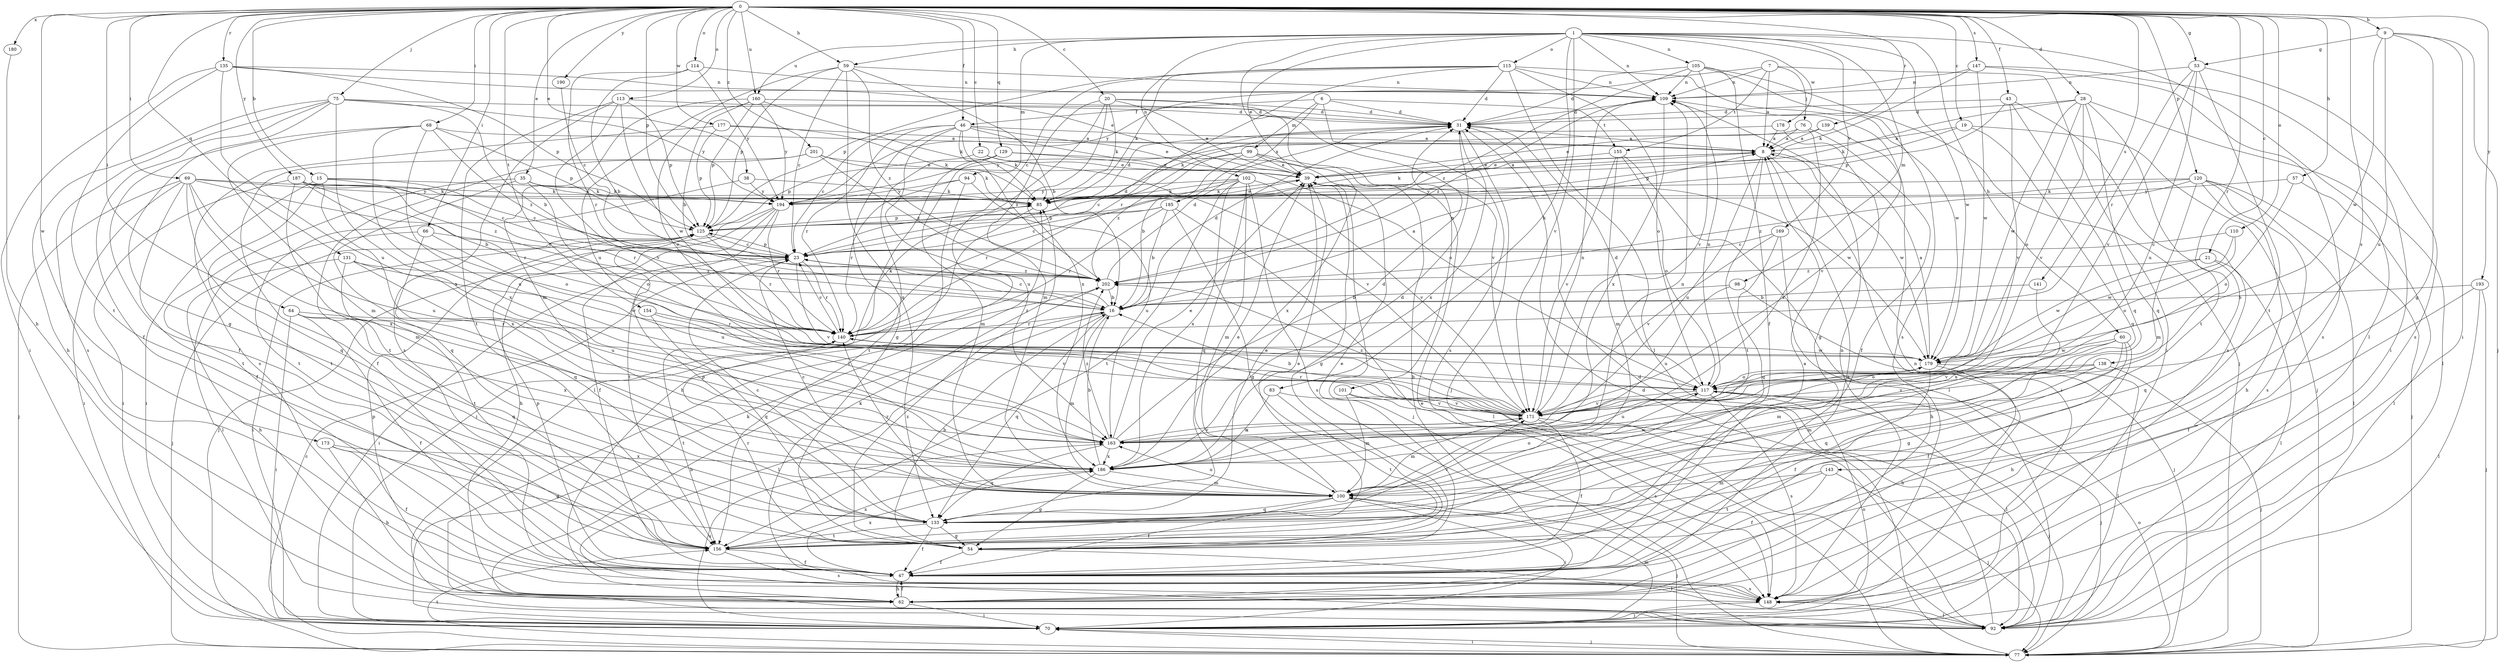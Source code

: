 strict digraph  {
0;
1;
6;
7;
8;
9;
15;
16;
19;
20;
21;
22;
23;
28;
31;
35;
38;
39;
43;
46;
47;
53;
54;
57;
59;
60;
62;
64;
66;
68;
69;
70;
75;
76;
77;
83;
85;
92;
94;
98;
99;
100;
101;
102;
105;
109;
110;
113;
114;
115;
117;
120;
125;
129;
131;
133;
135;
138;
139;
140;
141;
143;
147;
148;
154;
155;
156;
160;
163;
169;
171;
173;
177;
178;
179;
180;
185;
186;
187;
190;
193;
194;
201;
202;
0 -> 9  [label=b];
0 -> 15  [label=b];
0 -> 19  [label=c];
0 -> 20  [label=c];
0 -> 21  [label=c];
0 -> 22  [label=c];
0 -> 28  [label=d];
0 -> 35  [label=e];
0 -> 38  [label=e];
0 -> 43  [label=f];
0 -> 46  [label=f];
0 -> 53  [label=g];
0 -> 57  [label=h];
0 -> 59  [label=h];
0 -> 64  [label=i];
0 -> 66  [label=i];
0 -> 68  [label=i];
0 -> 69  [label=i];
0 -> 75  [label=j];
0 -> 110  [label=o];
0 -> 113  [label=o];
0 -> 114  [label=o];
0 -> 120  [label=p];
0 -> 125  [label=p];
0 -> 129  [label=q];
0 -> 131  [label=q];
0 -> 135  [label=r];
0 -> 138  [label=r];
0 -> 139  [label=r];
0 -> 141  [label=s];
0 -> 143  [label=s];
0 -> 147  [label=s];
0 -> 154  [label=t];
0 -> 160  [label=u];
0 -> 173  [label=w];
0 -> 177  [label=w];
0 -> 180  [label=x];
0 -> 187  [label=y];
0 -> 190  [label=y];
0 -> 193  [label=y];
0 -> 201  [label=z];
1 -> 39  [label=e];
1 -> 59  [label=h];
1 -> 60  [label=h];
1 -> 83  [label=k];
1 -> 92  [label=l];
1 -> 94  [label=m];
1 -> 98  [label=m];
1 -> 101  [label=n];
1 -> 102  [label=n];
1 -> 105  [label=n];
1 -> 109  [label=n];
1 -> 115  [label=o];
1 -> 160  [label=u];
1 -> 169  [label=v];
1 -> 171  [label=v];
1 -> 178  [label=w];
1 -> 179  [label=w];
6 -> 31  [label=d];
6 -> 46  [label=f];
6 -> 99  [label=m];
6 -> 148  [label=s];
6 -> 155  [label=t];
6 -> 185  [label=x];
7 -> 8  [label=a];
7 -> 70  [label=i];
7 -> 76  [label=j];
7 -> 109  [label=n];
7 -> 155  [label=t];
7 -> 194  [label=y];
8 -> 39  [label=e];
8 -> 70  [label=i];
8 -> 85  [label=k];
8 -> 156  [label=t];
8 -> 163  [label=u];
8 -> 179  [label=w];
9 -> 53  [label=g];
9 -> 54  [label=g];
9 -> 70  [label=i];
9 -> 77  [label=j];
9 -> 163  [label=u];
9 -> 179  [label=w];
15 -> 23  [label=c];
15 -> 70  [label=i];
15 -> 85  [label=k];
15 -> 140  [label=r];
15 -> 156  [label=t];
15 -> 186  [label=x];
16 -> 8  [label=a];
16 -> 23  [label=c];
16 -> 31  [label=d];
16 -> 92  [label=l];
16 -> 100  [label=m];
16 -> 133  [label=q];
16 -> 140  [label=r];
19 -> 8  [label=a];
19 -> 77  [label=j];
19 -> 125  [label=p];
19 -> 133  [label=q];
20 -> 31  [label=d];
20 -> 39  [label=e];
20 -> 85  [label=k];
20 -> 92  [label=l];
20 -> 100  [label=m];
20 -> 171  [label=v];
20 -> 186  [label=x];
21 -> 92  [label=l];
21 -> 133  [label=q];
21 -> 179  [label=w];
21 -> 202  [label=z];
22 -> 39  [label=e];
22 -> 156  [label=t];
22 -> 171  [label=v];
23 -> 31  [label=d];
23 -> 70  [label=i];
23 -> 125  [label=p];
23 -> 140  [label=r];
23 -> 171  [label=v];
23 -> 202  [label=z];
28 -> 31  [label=d];
28 -> 85  [label=k];
28 -> 92  [label=l];
28 -> 117  [label=o];
28 -> 133  [label=q];
28 -> 156  [label=t];
28 -> 171  [label=v];
28 -> 179  [label=w];
31 -> 8  [label=a];
31 -> 77  [label=j];
31 -> 186  [label=x];
35 -> 47  [label=f];
35 -> 85  [label=k];
35 -> 117  [label=o];
35 -> 133  [label=q];
35 -> 194  [label=y];
38 -> 85  [label=k];
38 -> 156  [label=t];
38 -> 194  [label=y];
39 -> 8  [label=a];
39 -> 54  [label=g];
39 -> 77  [label=j];
39 -> 85  [label=k];
43 -> 31  [label=d];
43 -> 125  [label=p];
43 -> 133  [label=q];
43 -> 148  [label=s];
43 -> 171  [label=v];
46 -> 8  [label=a];
46 -> 23  [label=c];
46 -> 39  [label=e];
46 -> 54  [label=g];
46 -> 85  [label=k];
46 -> 117  [label=o];
46 -> 140  [label=r];
46 -> 163  [label=u];
46 -> 202  [label=z];
47 -> 8  [label=a];
47 -> 62  [label=h];
47 -> 125  [label=p];
47 -> 148  [label=s];
47 -> 186  [label=x];
53 -> 109  [label=n];
53 -> 140  [label=r];
53 -> 148  [label=s];
53 -> 156  [label=t];
53 -> 163  [label=u];
53 -> 171  [label=v];
54 -> 16  [label=b];
54 -> 39  [label=e];
54 -> 47  [label=f];
54 -> 92  [label=l];
54 -> 140  [label=r];
54 -> 202  [label=z];
57 -> 92  [label=l];
57 -> 117  [label=o];
57 -> 194  [label=y];
59 -> 16  [label=b];
59 -> 23  [label=c];
59 -> 109  [label=n];
59 -> 125  [label=p];
59 -> 133  [label=q];
59 -> 163  [label=u];
59 -> 202  [label=z];
60 -> 47  [label=f];
60 -> 54  [label=g];
60 -> 62  [label=h];
60 -> 100  [label=m];
60 -> 171  [label=v];
60 -> 179  [label=w];
62 -> 8  [label=a];
62 -> 47  [label=f];
62 -> 70  [label=i];
62 -> 125  [label=p];
64 -> 47  [label=f];
64 -> 70  [label=i];
64 -> 133  [label=q];
64 -> 140  [label=r];
64 -> 186  [label=x];
66 -> 23  [label=c];
66 -> 92  [label=l];
66 -> 133  [label=q];
66 -> 163  [label=u];
68 -> 8  [label=a];
68 -> 47  [label=f];
68 -> 100  [label=m];
68 -> 125  [label=p];
68 -> 163  [label=u];
68 -> 186  [label=x];
68 -> 202  [label=z];
69 -> 16  [label=b];
69 -> 70  [label=i];
69 -> 77  [label=j];
69 -> 85  [label=k];
69 -> 133  [label=q];
69 -> 156  [label=t];
69 -> 163  [label=u];
69 -> 186  [label=x];
69 -> 194  [label=y];
70 -> 77  [label=j];
70 -> 85  [label=k];
70 -> 100  [label=m];
70 -> 109  [label=n];
70 -> 117  [label=o];
70 -> 163  [label=u];
75 -> 16  [label=b];
75 -> 31  [label=d];
75 -> 47  [label=f];
75 -> 54  [label=g];
75 -> 62  [label=h];
75 -> 148  [label=s];
75 -> 186  [label=x];
75 -> 194  [label=y];
76 -> 8  [label=a];
76 -> 39  [label=e];
76 -> 47  [label=f];
76 -> 186  [label=x];
77 -> 23  [label=c];
77 -> 31  [label=d];
77 -> 70  [label=i];
77 -> 117  [label=o];
77 -> 156  [label=t];
83 -> 156  [label=t];
83 -> 171  [label=v];
83 -> 186  [label=x];
85 -> 31  [label=d];
85 -> 39  [label=e];
85 -> 70  [label=i];
85 -> 125  [label=p];
92 -> 16  [label=b];
92 -> 31  [label=d];
92 -> 39  [label=e];
94 -> 62  [label=h];
94 -> 140  [label=r];
94 -> 163  [label=u];
94 -> 194  [label=y];
98 -> 16  [label=b];
98 -> 77  [label=j];
98 -> 163  [label=u];
99 -> 16  [label=b];
99 -> 23  [label=c];
99 -> 39  [label=e];
99 -> 62  [label=h];
99 -> 186  [label=x];
99 -> 202  [label=z];
100 -> 23  [label=c];
100 -> 39  [label=e];
100 -> 47  [label=f];
100 -> 70  [label=i];
100 -> 77  [label=j];
100 -> 117  [label=o];
100 -> 133  [label=q];
100 -> 140  [label=r];
100 -> 163  [label=u];
100 -> 179  [label=w];
101 -> 100  [label=m];
101 -> 148  [label=s];
101 -> 171  [label=v];
102 -> 85  [label=k];
102 -> 100  [label=m];
102 -> 133  [label=q];
102 -> 140  [label=r];
102 -> 148  [label=s];
102 -> 156  [label=t];
102 -> 171  [label=v];
102 -> 186  [label=x];
102 -> 194  [label=y];
105 -> 31  [label=d];
105 -> 47  [label=f];
105 -> 77  [label=j];
105 -> 109  [label=n];
105 -> 148  [label=s];
105 -> 171  [label=v];
105 -> 202  [label=z];
109 -> 31  [label=d];
109 -> 186  [label=x];
109 -> 202  [label=z];
110 -> 23  [label=c];
110 -> 117  [label=o];
110 -> 179  [label=w];
113 -> 31  [label=d];
113 -> 125  [label=p];
113 -> 148  [label=s];
113 -> 156  [label=t];
113 -> 171  [label=v];
113 -> 179  [label=w];
114 -> 16  [label=b];
114 -> 109  [label=n];
114 -> 140  [label=r];
114 -> 194  [label=y];
115 -> 23  [label=c];
115 -> 31  [label=d];
115 -> 85  [label=k];
115 -> 92  [label=l];
115 -> 109  [label=n];
115 -> 117  [label=o];
115 -> 125  [label=p];
115 -> 140  [label=r];
115 -> 179  [label=w];
117 -> 31  [label=d];
117 -> 77  [label=j];
117 -> 92  [label=l];
117 -> 109  [label=n];
117 -> 148  [label=s];
117 -> 163  [label=u];
117 -> 171  [label=v];
120 -> 62  [label=h];
120 -> 77  [label=j];
120 -> 85  [label=k];
120 -> 92  [label=l];
120 -> 100  [label=m];
120 -> 148  [label=s];
120 -> 194  [label=y];
120 -> 202  [label=z];
125 -> 23  [label=c];
125 -> 70  [label=i];
125 -> 77  [label=j];
125 -> 140  [label=r];
129 -> 39  [label=e];
129 -> 92  [label=l];
129 -> 100  [label=m];
129 -> 125  [label=p];
129 -> 179  [label=w];
131 -> 62  [label=h];
131 -> 156  [label=t];
131 -> 163  [label=u];
131 -> 179  [label=w];
131 -> 202  [label=z];
133 -> 23  [label=c];
133 -> 39  [label=e];
133 -> 47  [label=f];
133 -> 54  [label=g];
133 -> 125  [label=p];
133 -> 156  [label=t];
133 -> 171  [label=v];
135 -> 39  [label=e];
135 -> 70  [label=i];
135 -> 109  [label=n];
135 -> 125  [label=p];
135 -> 156  [label=t];
135 -> 163  [label=u];
138 -> 77  [label=j];
138 -> 100  [label=m];
138 -> 117  [label=o];
138 -> 133  [label=q];
138 -> 171  [label=v];
139 -> 8  [label=a];
139 -> 171  [label=v];
139 -> 194  [label=y];
140 -> 23  [label=c];
140 -> 85  [label=k];
140 -> 156  [label=t];
140 -> 179  [label=w];
140 -> 202  [label=z];
141 -> 16  [label=b];
141 -> 186  [label=x];
143 -> 47  [label=f];
143 -> 77  [label=j];
143 -> 100  [label=m];
143 -> 156  [label=t];
147 -> 70  [label=i];
147 -> 85  [label=k];
147 -> 109  [label=n];
147 -> 148  [label=s];
147 -> 179  [label=w];
148 -> 70  [label=i];
148 -> 85  [label=k];
148 -> 92  [label=l];
148 -> 109  [label=n];
154 -> 133  [label=q];
154 -> 140  [label=r];
154 -> 171  [label=v];
155 -> 39  [label=e];
155 -> 92  [label=l];
155 -> 100  [label=m];
155 -> 117  [label=o];
155 -> 171  [label=v];
156 -> 39  [label=e];
156 -> 47  [label=f];
156 -> 148  [label=s];
156 -> 186  [label=x];
160 -> 16  [label=b];
160 -> 31  [label=d];
160 -> 85  [label=k];
160 -> 100  [label=m];
160 -> 117  [label=o];
160 -> 125  [label=p];
160 -> 194  [label=y];
163 -> 31  [label=d];
163 -> 39  [label=e];
163 -> 133  [label=q];
163 -> 171  [label=v];
163 -> 186  [label=x];
163 -> 202  [label=z];
169 -> 23  [label=c];
169 -> 62  [label=h];
169 -> 133  [label=q];
169 -> 171  [label=v];
171 -> 16  [label=b];
171 -> 47  [label=f];
171 -> 77  [label=j];
171 -> 100  [label=m];
171 -> 109  [label=n];
171 -> 140  [label=r];
171 -> 163  [label=u];
171 -> 202  [label=z];
173 -> 47  [label=f];
173 -> 54  [label=g];
173 -> 62  [label=h];
173 -> 186  [label=x];
177 -> 8  [label=a];
177 -> 85  [label=k];
177 -> 125  [label=p];
177 -> 148  [label=s];
178 -> 8  [label=a];
178 -> 54  [label=g];
178 -> 85  [label=k];
179 -> 8  [label=a];
179 -> 47  [label=f];
179 -> 62  [label=h];
179 -> 92  [label=l];
179 -> 117  [label=o];
180 -> 62  [label=h];
185 -> 16  [label=b];
185 -> 23  [label=c];
185 -> 54  [label=g];
185 -> 92  [label=l];
185 -> 125  [label=p];
185 -> 140  [label=r];
186 -> 16  [label=b];
186 -> 31  [label=d];
186 -> 54  [label=g];
186 -> 100  [label=m];
186 -> 109  [label=n];
187 -> 23  [label=c];
187 -> 70  [label=i];
187 -> 85  [label=k];
187 -> 100  [label=m];
187 -> 117  [label=o];
187 -> 140  [label=r];
187 -> 202  [label=z];
190 -> 23  [label=c];
193 -> 16  [label=b];
193 -> 47  [label=f];
193 -> 77  [label=j];
193 -> 92  [label=l];
194 -> 47  [label=f];
194 -> 62  [label=h];
194 -> 77  [label=j];
194 -> 140  [label=r];
194 -> 156  [label=t];
201 -> 39  [label=e];
201 -> 47  [label=f];
201 -> 85  [label=k];
201 -> 156  [label=t];
201 -> 202  [label=z];
202 -> 16  [label=b];
202 -> 31  [label=d];
}
